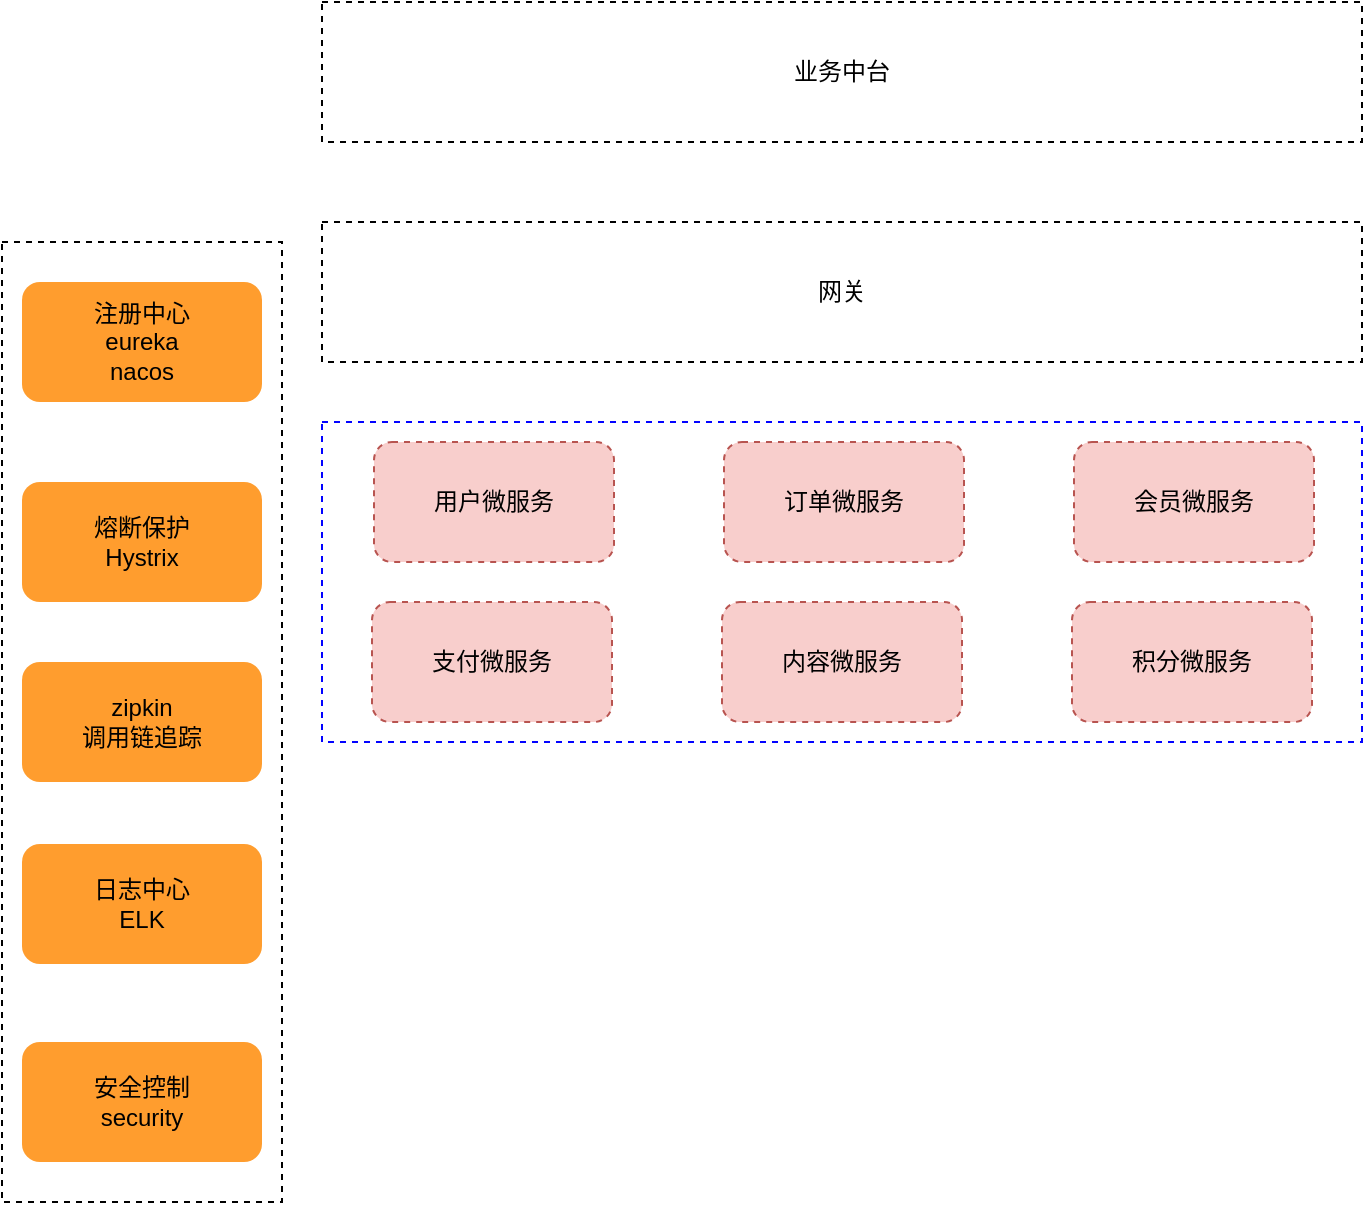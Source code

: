 <mxfile version="14.1.8" type="github">
  <diagram id="4NoQpAXfG3ZIOkhWS6N4" name="第 1 页">
    <mxGraphModel dx="782" dy="471" grid="1" gridSize="10" guides="1" tooltips="1" connect="1" arrows="1" fold="1" page="1" pageScale="1" pageWidth="827" pageHeight="1169" math="0" shadow="0">
      <root>
        <mxCell id="0" />
        <mxCell id="1" parent="0" />
        <mxCell id="fkkXkPVEHaHYHS4pf3CL-7" value="" style="group" vertex="1" connectable="0" parent="1">
          <mxGeometry x="70" y="210" width="140" height="480" as="geometry" />
        </mxCell>
        <mxCell id="fkkXkPVEHaHYHS4pf3CL-1" value="注册中心&lt;br&gt;eureka&lt;br&gt;nacos" style="rounded=1;whiteSpace=wrap;html=1;fillColor=#FF9D2E;strokeColor=none;" vertex="1" parent="fkkXkPVEHaHYHS4pf3CL-7">
          <mxGeometry x="10" y="20" width="120" height="60" as="geometry" />
        </mxCell>
        <mxCell id="fkkXkPVEHaHYHS4pf3CL-2" value="熔断保护&lt;br&gt;Hystrix" style="rounded=1;whiteSpace=wrap;html=1;fillColor=#FF9D2E;strokeColor=none;" vertex="1" parent="fkkXkPVEHaHYHS4pf3CL-7">
          <mxGeometry x="10" y="120" width="120" height="60" as="geometry" />
        </mxCell>
        <mxCell id="fkkXkPVEHaHYHS4pf3CL-3" value="zipkin&lt;br&gt;调用链追踪" style="rounded=1;whiteSpace=wrap;html=1;fillColor=#FF9D2E;strokeColor=none;" vertex="1" parent="fkkXkPVEHaHYHS4pf3CL-7">
          <mxGeometry x="10" y="210" width="120" height="60" as="geometry" />
        </mxCell>
        <mxCell id="fkkXkPVEHaHYHS4pf3CL-4" value="日志中心&lt;br&gt;ELK" style="rounded=1;whiteSpace=wrap;html=1;fillColor=#FF9D2E;strokeColor=none;" vertex="1" parent="fkkXkPVEHaHYHS4pf3CL-7">
          <mxGeometry x="10" y="301" width="120" height="60" as="geometry" />
        </mxCell>
        <mxCell id="fkkXkPVEHaHYHS4pf3CL-5" value="安全控制&lt;br&gt;security" style="rounded=1;whiteSpace=wrap;html=1;fillColor=#FF9D2E;strokeColor=none;" vertex="1" parent="fkkXkPVEHaHYHS4pf3CL-7">
          <mxGeometry x="10" y="400" width="120" height="60" as="geometry" />
        </mxCell>
        <mxCell id="fkkXkPVEHaHYHS4pf3CL-6" value="" style="rounded=0;whiteSpace=wrap;html=1;dashed=1;fillColor=none;" vertex="1" parent="fkkXkPVEHaHYHS4pf3CL-7">
          <mxGeometry width="140" height="480" as="geometry" />
        </mxCell>
        <mxCell id="fkkXkPVEHaHYHS4pf3CL-8" value="业务中台" style="rounded=0;whiteSpace=wrap;html=1;dashed=1;fillColor=none;" vertex="1" parent="1">
          <mxGeometry x="230" y="90" width="520" height="70" as="geometry" />
        </mxCell>
        <mxCell id="fkkXkPVEHaHYHS4pf3CL-9" value="网关" style="rounded=0;whiteSpace=wrap;html=1;dashed=1;fillColor=none;" vertex="1" parent="1">
          <mxGeometry x="230" y="200" width="520" height="70" as="geometry" />
        </mxCell>
        <mxCell id="fkkXkPVEHaHYHS4pf3CL-10" value="" style="rounded=0;whiteSpace=wrap;html=1;dashed=1;fillColor=none;strokeColor=#0303FF;" vertex="1" parent="1">
          <mxGeometry x="230" y="300" width="520" height="160" as="geometry" />
        </mxCell>
        <mxCell id="fkkXkPVEHaHYHS4pf3CL-12" value="用户微服务" style="rounded=1;whiteSpace=wrap;html=1;dashed=1;strokeColor=#b85450;fillColor=#f8cecc;" vertex="1" parent="1">
          <mxGeometry x="256" y="310" width="120" height="60" as="geometry" />
        </mxCell>
        <mxCell id="fkkXkPVEHaHYHS4pf3CL-13" value="订单微服务" style="rounded=1;whiteSpace=wrap;html=1;dashed=1;strokeColor=#b85450;fillColor=#f8cecc;" vertex="1" parent="1">
          <mxGeometry x="431" y="310" width="120" height="60" as="geometry" />
        </mxCell>
        <mxCell id="fkkXkPVEHaHYHS4pf3CL-14" value="会员微服务" style="rounded=1;whiteSpace=wrap;html=1;dashed=1;strokeColor=#b85450;fillColor=#f8cecc;" vertex="1" parent="1">
          <mxGeometry x="606" y="310" width="120" height="60" as="geometry" />
        </mxCell>
        <mxCell id="fkkXkPVEHaHYHS4pf3CL-15" value="支付微服务" style="rounded=1;whiteSpace=wrap;html=1;dashed=1;strokeColor=#b85450;fillColor=#f8cecc;" vertex="1" parent="1">
          <mxGeometry x="255" y="390" width="120" height="60" as="geometry" />
        </mxCell>
        <mxCell id="fkkXkPVEHaHYHS4pf3CL-16" value="内容微服务" style="rounded=1;whiteSpace=wrap;html=1;dashed=1;strokeColor=#b85450;fillColor=#f8cecc;" vertex="1" parent="1">
          <mxGeometry x="430" y="390" width="120" height="60" as="geometry" />
        </mxCell>
        <mxCell id="fkkXkPVEHaHYHS4pf3CL-17" value="积分微服务" style="rounded=1;whiteSpace=wrap;html=1;dashed=1;strokeColor=#b85450;fillColor=#f8cecc;" vertex="1" parent="1">
          <mxGeometry x="605" y="390" width="120" height="60" as="geometry" />
        </mxCell>
      </root>
    </mxGraphModel>
  </diagram>
</mxfile>
